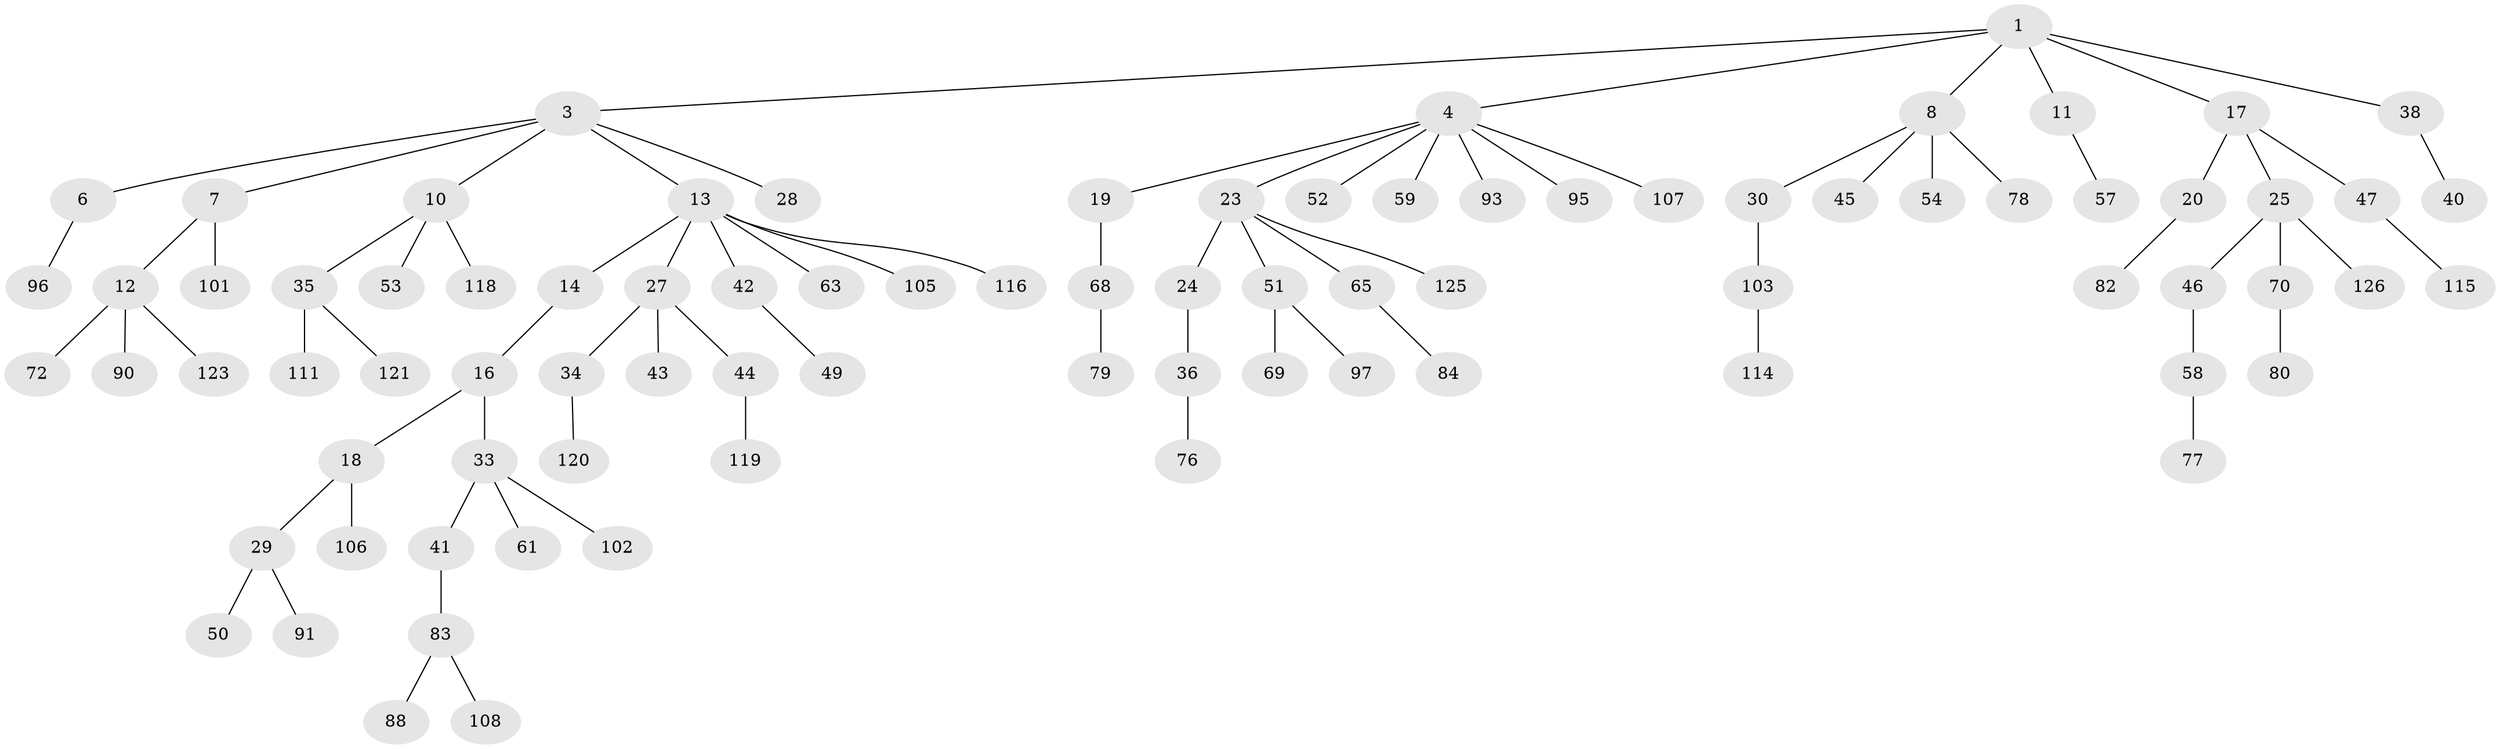 // Generated by graph-tools (version 1.1) at 2025/52/02/27/25 19:52:13]
// undirected, 85 vertices, 84 edges
graph export_dot {
graph [start="1"]
  node [color=gray90,style=filled];
  1 [super="+2"];
  3 [super="+9"];
  4 [super="+5"];
  6 [super="+86"];
  7 [super="+15"];
  8 [super="+26"];
  10 [super="+31"];
  11;
  12 [super="+39"];
  13 [super="+21"];
  14 [super="+74"];
  16;
  17 [super="+66"];
  18 [super="+81"];
  19 [super="+124"];
  20 [super="+22"];
  23 [super="+87"];
  24;
  25 [super="+60"];
  27 [super="+32"];
  28 [super="+62"];
  29;
  30;
  33 [super="+56"];
  34;
  35 [super="+37"];
  36 [super="+73"];
  38 [super="+99"];
  40 [super="+94"];
  41 [super="+122"];
  42 [super="+85"];
  43 [super="+100"];
  44;
  45 [super="+55"];
  46;
  47 [super="+48"];
  49 [super="+67"];
  50 [super="+98"];
  51 [super="+64"];
  52;
  53;
  54;
  57;
  58 [super="+109"];
  59;
  61 [super="+117"];
  63;
  65 [super="+113"];
  68 [super="+75"];
  69;
  70 [super="+71"];
  72 [super="+92"];
  76;
  77;
  78 [super="+104"];
  79 [super="+89"];
  80;
  82;
  83;
  84;
  88;
  90;
  91 [super="+127"];
  93;
  95;
  96;
  97;
  101;
  102;
  103 [super="+110"];
  105;
  106;
  107;
  108 [super="+112"];
  111;
  114;
  115;
  116;
  118;
  119;
  120;
  121;
  123;
  125;
  126 [super="+128"];
  1 -- 3;
  1 -- 4;
  1 -- 11;
  1 -- 38;
  1 -- 8;
  1 -- 17;
  3 -- 6;
  3 -- 7;
  3 -- 10;
  3 -- 13;
  3 -- 28;
  4 -- 19;
  4 -- 59;
  4 -- 107;
  4 -- 52;
  4 -- 23;
  4 -- 93;
  4 -- 95;
  6 -- 96;
  7 -- 12;
  7 -- 101;
  8 -- 45;
  8 -- 78;
  8 -- 54;
  8 -- 30;
  10 -- 35;
  10 -- 53;
  10 -- 118;
  11 -- 57;
  12 -- 72;
  12 -- 90;
  12 -- 123;
  13 -- 14;
  13 -- 27;
  13 -- 42;
  13 -- 63;
  13 -- 105;
  13 -- 116;
  14 -- 16;
  16 -- 18;
  16 -- 33;
  17 -- 20;
  17 -- 25;
  17 -- 47;
  18 -- 29;
  18 -- 106;
  19 -- 68;
  20 -- 82;
  23 -- 24;
  23 -- 51;
  23 -- 65;
  23 -- 125;
  24 -- 36;
  25 -- 46;
  25 -- 126;
  25 -- 70;
  27 -- 34;
  27 -- 43;
  27 -- 44;
  29 -- 50;
  29 -- 91;
  30 -- 103;
  33 -- 41;
  33 -- 102;
  33 -- 61;
  34 -- 120;
  35 -- 111;
  35 -- 121;
  36 -- 76;
  38 -- 40;
  41 -- 83;
  42 -- 49;
  44 -- 119;
  46 -- 58;
  47 -- 115;
  51 -- 69;
  51 -- 97;
  58 -- 77;
  65 -- 84;
  68 -- 79;
  70 -- 80;
  83 -- 88;
  83 -- 108;
  103 -- 114;
}
